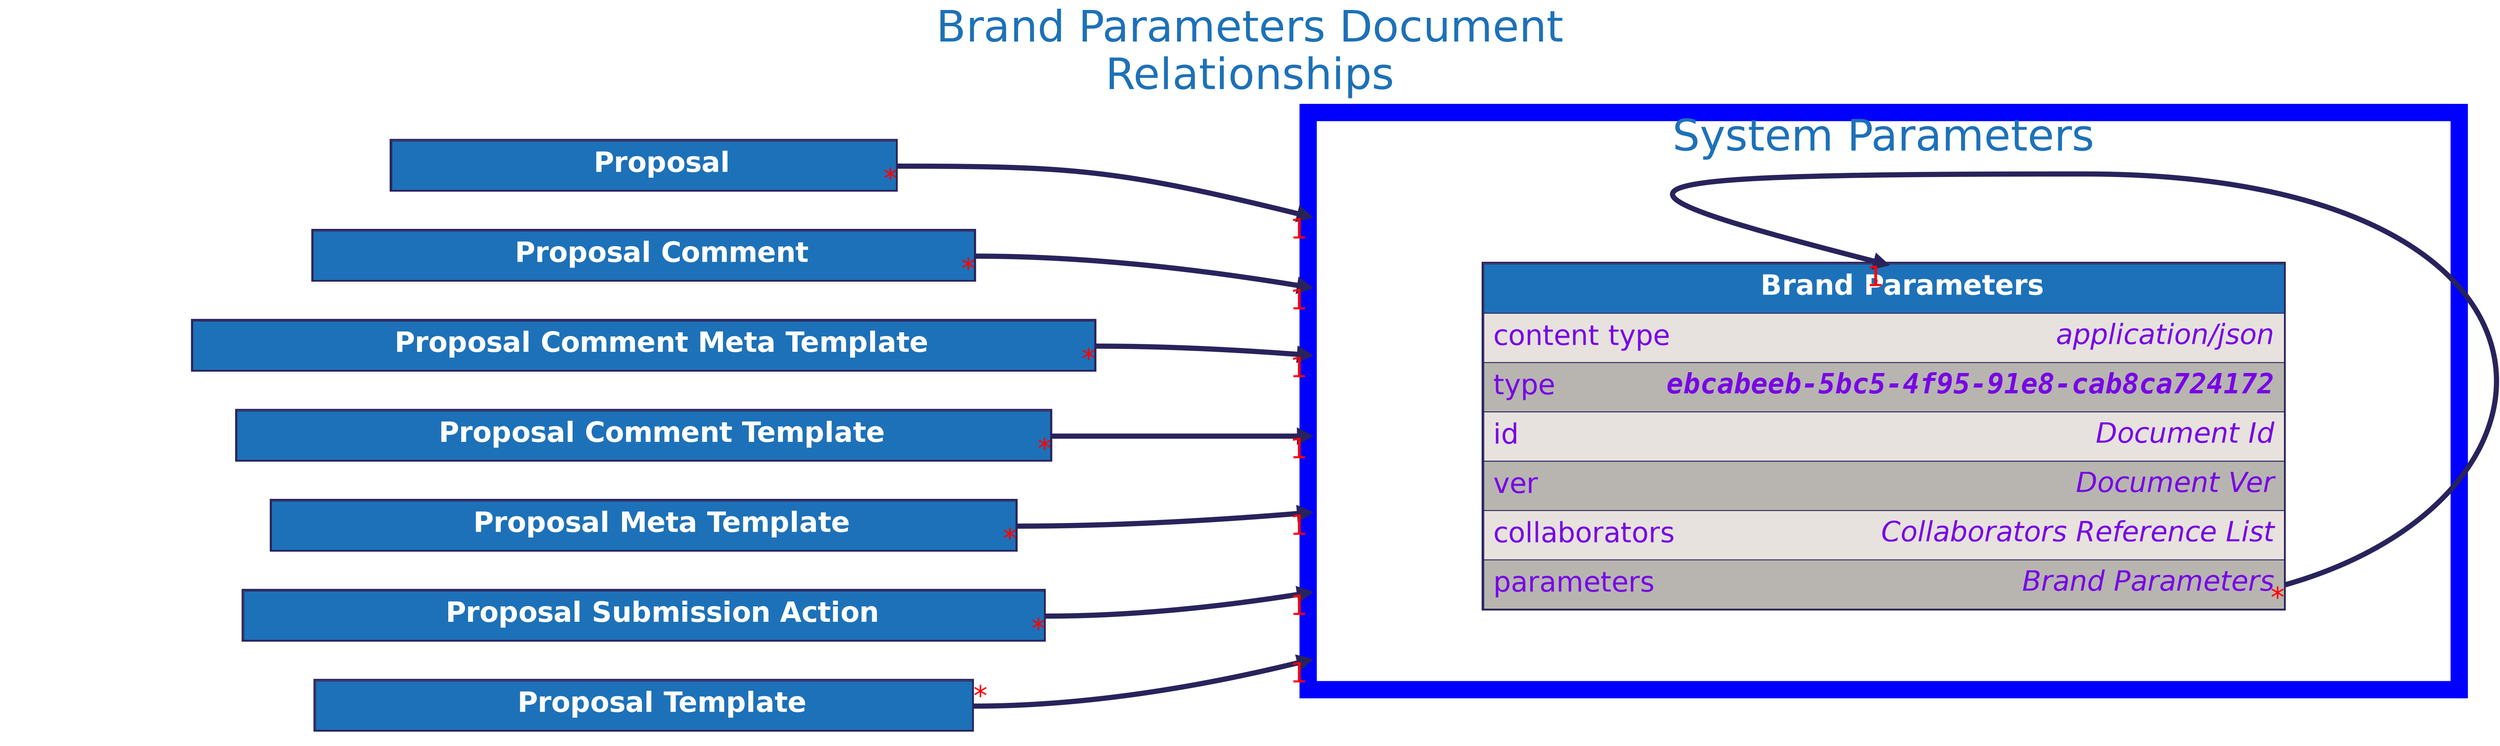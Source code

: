 digraph "Brand Parameters" {
    rankdir="LR"
    graph [fontname="helvetica", fontsize="32", fontcolor="#29235c", bgcolor="white"];
    node [penwidth="0", margin="0", fontname="helvetica", fontsize="32", fontcolor="#29235c"];
    edge [fontname="helvetica", fontsize="32", fontcolor="red", color="#29235c"];

    labelloc="t"
    label="Brand Parameters Document
Relationships"
    fontcolor="#1d71b8"
    fontsize=50
    compound=true



    subgraph cluster_system_parameters {
        label = "System Parameters";
        color=blue
        penwidth=20

        "Brand Parameters" [
            id="Brand Parameters";
            label=<
                <TABLE BORDER="2" COLOR="#29235c" CELLBORDER="1" CELLSPACING="0" CELLPADDING="10">
                <TR>
                    <TD PORT="title" BGCOLOR="#1d71b8" HREF="../brand_parameters/">
                        <FONT COLOR="#ffffff"><B> Brand Parameters </B></FONT>
                    </TD>
                </TR>
                <TR>
                    <TD ALIGN="LEFT" PORT="content type" BGCOLOR="#e7e2dd">
                        <TABLE CELLPADDING="0" CELLSPACING="0" BORDER="0">
                            <TR>
                                <TD ALIGN="LEFT" VALIGN="TOP" WIDTH="200"><FONT COLOR="#7706E5">content type</FONT></TD>
                                <TD ALIGN="RIGHT"><FONT COLOR="#7706E5"><I>application/json</I></FONT></TD>
                            </TR>
                        </TABLE>
                    </TD>
                </TR>
                <TR>
                    <TD ALIGN="LEFT" PORT="type" BGCOLOR="#b8b5b0">
                        <TABLE CELLPADDING="0" CELLSPACING="0" BORDER="0">
                            <TR>
                                <TD ALIGN="LEFT" VALIGN="TOP" WIDTH="200"><FONT COLOR="#7706E5">type</FONT></TD>
                                <TD ALIGN="RIGHT"><FONT FACE="Courier" COLOR="#7706E5"><B><I>ebcabeeb-5bc5-4f95-91e8-cab8ca724172</I></B></FONT></TD>
                            </TR>
                        </TABLE>
                    </TD>
                </TR>
                <TR>
                    <TD ALIGN="LEFT" PORT="id" BGCOLOR="#e7e2dd">
                        <TABLE CELLPADDING="0" CELLSPACING="0" BORDER="0">
                            <TR>
                                <TD ALIGN="LEFT" VALIGN="TOP" WIDTH="200"><FONT COLOR="#7706E5">id</FONT></TD>
                                <TD ALIGN="RIGHT"><FONT COLOR="#7706E5"><I>Document Id</I></FONT></TD>
                            </TR>
                        </TABLE>
                    </TD>
                </TR>
                <TR>
                    <TD ALIGN="LEFT" PORT="ver" BGCOLOR="#b8b5b0">
                        <TABLE CELLPADDING="0" CELLSPACING="0" BORDER="0">
                            <TR>
                                <TD ALIGN="LEFT" VALIGN="TOP" WIDTH="200"><FONT COLOR="#7706E5">ver</FONT></TD>
                                <TD ALIGN="RIGHT"><FONT COLOR="#7706E5"><I>Document Ver</I></FONT></TD>
                            </TR>
                        </TABLE>
                    </TD>
                </TR>
                <TR>
                    <TD ALIGN="LEFT" PORT="collaborators" BGCOLOR="#e7e2dd">
                        <TABLE CELLPADDING="0" CELLSPACING="0" BORDER="0">
                            <TR>
                                <TD ALIGN="LEFT" VALIGN="TOP" WIDTH="200"><FONT COLOR="#7706E5">collaborators</FONT></TD>
                                <TD ALIGN="RIGHT"><FONT COLOR="#7706E5"><I>Collaborators Reference List</I></FONT></TD>
                            </TR>
                        </TABLE>
                    </TD>
                </TR>
                <TR>
                    <TD ALIGN="LEFT" PORT="parameters" BGCOLOR="#b8b5b0">
                        <TABLE CELLPADDING="0" CELLSPACING="0" BORDER="0">
                            <TR>
                                <TD ALIGN="LEFT" VALIGN="TOP" WIDTH="200"><FONT COLOR="#7706E5">parameters</FONT></TD>
                                <TD ALIGN="RIGHT"><FONT COLOR="#7706E5"><I>Brand Parameters</I></FONT></TD>
                            </TR>
                        </TABLE>
                    </TD>
                </TR>

                </TABLE>
            >
        ];

    }

    "Proposal" [
        id="Proposal";
        label=<
            <TABLE BORDER="2" COLOR="#29235c" CELLBORDER="1" CELLSPACING="0" CELLPADDING="10">
            <TR>
                <TD PORT="title" BGCOLOR="#1d71b8" HREF="../proposal/">
                    <FONT COLOR="#ffffff"><B> Proposal </B></FONT>
                </TD>
            </TR>

            </TABLE>
        >
    ];


    "Proposal Comment" [
        id="Proposal Comment";
        label=<
            <TABLE BORDER="2" COLOR="#29235c" CELLBORDER="1" CELLSPACING="0" CELLPADDING="10">
            <TR>
                <TD PORT="title" BGCOLOR="#1d71b8" HREF="../proposal_comment/">
                    <FONT COLOR="#ffffff"><B> Proposal Comment </B></FONT>
                </TD>
            </TR>

            </TABLE>
        >
    ];


    "Proposal Comment Meta Template" [
        id="Proposal Comment Meta Template";
        label=<
            <TABLE BORDER="2" COLOR="#29235c" CELLBORDER="1" CELLSPACING="0" CELLPADDING="10">
            <TR>
                <TD PORT="title" BGCOLOR="#1d71b8" HREF="../proposal_comment_meta_template/">
                    <FONT COLOR="#ffffff"><B> Proposal Comment Meta Template </B></FONT>
                </TD>
            </TR>

            </TABLE>
        >
    ];


    "Proposal Comment Template" [
        id="Proposal Comment Template";
        label=<
            <TABLE BORDER="2" COLOR="#29235c" CELLBORDER="1" CELLSPACING="0" CELLPADDING="10">
            <TR>
                <TD PORT="title" BGCOLOR="#1d71b8" HREF="../proposal_comment_template/">
                    <FONT COLOR="#ffffff"><B> Proposal Comment Template </B></FONT>
                </TD>
            </TR>

            </TABLE>
        >
    ];


    "Proposal Meta Template" [
        id="Proposal Meta Template";
        label=<
            <TABLE BORDER="2" COLOR="#29235c" CELLBORDER="1" CELLSPACING="0" CELLPADDING="10">
            <TR>
                <TD PORT="title" BGCOLOR="#1d71b8" HREF="../proposal_meta_template/">
                    <FONT COLOR="#ffffff"><B> Proposal Meta Template </B></FONT>
                </TD>
            </TR>

            </TABLE>
        >
    ];


    "Proposal Submission Action" [
        id="Proposal Submission Action";
        label=<
            <TABLE BORDER="2" COLOR="#29235c" CELLBORDER="1" CELLSPACING="0" CELLPADDING="10">
            <TR>
                <TD PORT="title" BGCOLOR="#1d71b8" HREF="../proposal_submission_action/">
                    <FONT COLOR="#ffffff"><B> Proposal Submission Action </B></FONT>
                </TD>
            </TR>

            </TABLE>
        >
    ];


    "Proposal Template" [
        id="Proposal Template";
        label=<
            <TABLE BORDER="2" COLOR="#29235c" CELLBORDER="1" CELLSPACING="0" CELLPADDING="10">
            <TR>
                <TD PORT="title" BGCOLOR="#1d71b8" HREF="../proposal_template/">
                    <FONT COLOR="#ffffff"><B> Proposal Template </B></FONT>
                </TD>
            </TR>

            </TABLE>
        >
    ];


    "Brand Parameters":"parameters":e -> "Brand Parameters":"title":n [dir=forward, penwidth=6, color="#29235c", headlabel="1", taillabel="*"]
    "Proposal":"title":e -> "Brand Parameters" [dir=forward, penwidth=6, color="#29235c", headlabel="1", taillabel="*", lhead="cluster_system_parameters"]
    "Proposal Comment":"title":e -> "Brand Parameters" [dir=forward, penwidth=6, color="#29235c", headlabel="1", taillabel="*", lhead="cluster_system_parameters"]
    "Proposal Comment Meta Template":"title":e -> "Brand Parameters" [dir=forward, penwidth=6, color="#29235c", headlabel="1", taillabel="*", lhead="cluster_system_parameters"]
    "Proposal Comment Template":"title":e -> "Brand Parameters" [dir=forward, penwidth=6, color="#29235c", headlabel="1", taillabel="*", lhead="cluster_system_parameters"]
    "Proposal Meta Template":"title":e -> "Brand Parameters" [dir=forward, penwidth=6, color="#29235c", headlabel="1", taillabel="*", lhead="cluster_system_parameters"]
    "Proposal Submission Action":"title":e -> "Brand Parameters" [dir=forward, penwidth=6, color="#29235c", headlabel="1", taillabel="*", lhead="cluster_system_parameters"]
    "Proposal Template":"title":e -> "Brand Parameters" [dir=forward, penwidth=6, color="#29235c", headlabel="1", taillabel="*", lhead="cluster_system_parameters"]
}
